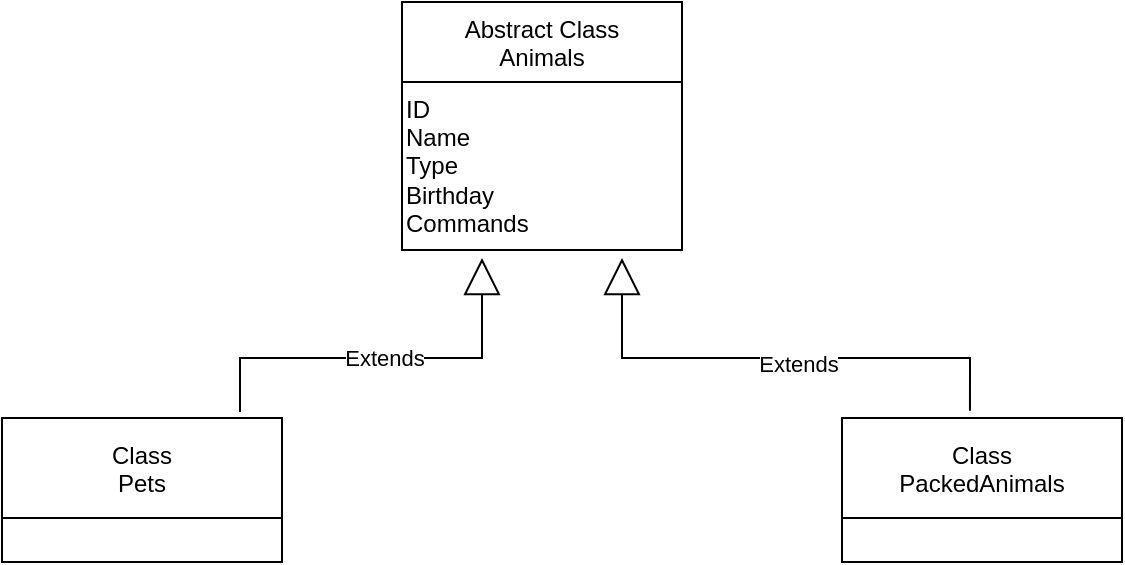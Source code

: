 <mxfile version="24.8.2">
  <diagram id="dT4_UAJD9KKSV2xhyDcy" name="Страница 1">
    <mxGraphModel dx="1147" dy="655" grid="0" gridSize="10" guides="1" tooltips="1" connect="1" arrows="1" fold="1" page="0" pageScale="1" pageWidth="827" pageHeight="1169" math="0" shadow="0">
      <root>
        <mxCell id="0" />
        <mxCell id="1" parent="0" />
        <mxCell id="fX8kSdaLMVLi7RoWcLNR-1" value="Abstract Class &#xa;Animals" style="swimlane;fontStyle=0;childLayout=stackLayout;horizontal=1;startSize=40;fillColor=none;horizontalStack=0;resizeParent=1;resizeParentMax=0;resizeLast=0;collapsible=1;marginBottom=0;" parent="1" vertex="1">
          <mxGeometry x="290" y="50" width="140" height="124" as="geometry" />
        </mxCell>
        <mxCell id="OHpblqBWoinc6lEbMaLX-1" value="ID&lt;div&gt;Name&lt;/div&gt;&lt;div&gt;Type&lt;br&gt;&lt;div&gt;Birthday&lt;/div&gt;&lt;div&gt;Commands&lt;/div&gt;&lt;/div&gt;" style="text;html=1;align=left;verticalAlign=middle;resizable=0;points=[];autosize=1;strokeColor=none;fillColor=none;" vertex="1" parent="fX8kSdaLMVLi7RoWcLNR-1">
          <mxGeometry y="40" width="140" height="84" as="geometry" />
        </mxCell>
        <mxCell id="fX8kSdaLMVLi7RoWcLNR-5" value="Class&#xa;Pets" style="swimlane;fontStyle=0;childLayout=stackLayout;horizontal=1;startSize=50;fillColor=none;horizontalStack=0;resizeParent=1;resizeParentMax=0;resizeLast=0;collapsible=1;marginBottom=0;" parent="1" vertex="1">
          <mxGeometry x="90" y="258" width="140" height="72" as="geometry" />
        </mxCell>
        <mxCell id="fX8kSdaLMVLi7RoWcLNR-9" value="Class&#xa;PackedAnimals" style="swimlane;fontStyle=0;childLayout=stackLayout;horizontal=1;startSize=50;fillColor=none;horizontalStack=0;resizeParent=1;resizeParentMax=0;resizeLast=0;collapsible=1;marginBottom=0;" parent="1" vertex="1">
          <mxGeometry x="510" y="258" width="140" height="72" as="geometry" />
        </mxCell>
        <mxCell id="fX8kSdaLMVLi7RoWcLNR-13" value="Extends" style="endArrow=block;endSize=16;endFill=0;html=1;rounded=0;exitX=0.85;exitY=-0.042;exitDx=0;exitDy=0;exitPerimeter=0;" parent="1" source="fX8kSdaLMVLi7RoWcLNR-5" edge="1">
          <mxGeometry width="160" relative="1" as="geometry">
            <mxPoint x="330" y="428" as="sourcePoint" />
            <mxPoint x="330" y="178" as="targetPoint" />
            <Array as="points">
              <mxPoint x="209" y="228" />
              <mxPoint x="330" y="228" />
            </Array>
          </mxGeometry>
        </mxCell>
        <mxCell id="fX8kSdaLMVLi7RoWcLNR-14" value="Extends" style="endArrow=block;endSize=16;endFill=0;html=1;rounded=0;exitX=0.457;exitY=-0.05;exitDx=0;exitDy=0;exitPerimeter=0;" parent="1" source="fX8kSdaLMVLi7RoWcLNR-9" edge="1">
          <mxGeometry x="-0.104" y="3" width="160" relative="1" as="geometry">
            <mxPoint x="600" y="188" as="sourcePoint" />
            <mxPoint x="400" y="178" as="targetPoint" />
            <Array as="points">
              <mxPoint x="574" y="228" />
              <mxPoint x="400" y="228" />
            </Array>
            <mxPoint as="offset" />
          </mxGeometry>
        </mxCell>
      </root>
    </mxGraphModel>
  </diagram>
</mxfile>

